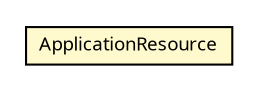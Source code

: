 #!/usr/local/bin/dot
#
# Class diagram 
# Generated by UMLGraph version R5_6-24-gf6e263 (http://www.umlgraph.org/)
#

digraph G {
	edge [fontname="Trebuchet MS",fontsize=10,labelfontname="Trebuchet MS",labelfontsize=10];
	node [fontname="Trebuchet MS",fontsize=10,shape=plaintext];
	nodesep=0.25;
	ranksep=0.5;
	// org.maxur.perfmodel.backend.rest.ApplicationResource
	c110 [label=<<table title="org.maxur.perfmodel.backend.rest.ApplicationResource" border="0" cellborder="1" cellspacing="0" cellpadding="2" port="p" bgcolor="lemonChiffon" href="./ApplicationResource.html">
		<tr><td><table border="0" cellspacing="0" cellpadding="1">
<tr><td align="center" balign="center"><font face="Trebuchet MS"> ApplicationResource </font></td></tr>
		</table></td></tr>
		</table>>, URL="./ApplicationResource.html", fontname="Trebuchet MS", fontcolor="black", fontsize=9.0];
}


